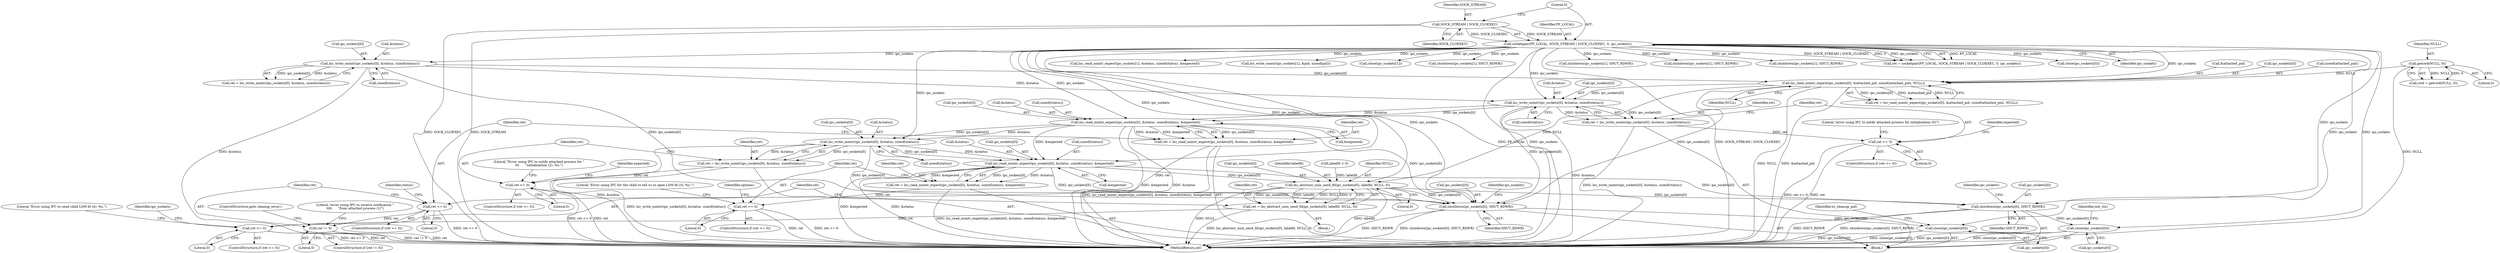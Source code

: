 digraph "0_lxc_81f466d05f2a89cb4f122ef7f593ff3f279b165c_1@API" {
"1000446" [label="(Call,lxc_write_nointr(ipc_sockets[0], &status, sizeof(status)))"];
"1000395" [label="(Call,lxc_read_nointr_expect(ipc_sockets[0], &attached_pid, sizeof(attached_pid), NULL))"];
"1000285" [label="(Call,socketpair(PF_LOCAL, SOCK_STREAM | SOCK_CLOEXEC, 0, ipc_sockets))"];
"1000287" [label="(Call,SOCK_STREAM | SOCK_CLOEXEC)"];
"1000377" [label="(Call,lxc_write_nointr(ipc_sockets[0], &status, sizeof(status)))"];
"1000248" [label="(Call,getcwd(NULL, 0))"];
"1000444" [label="(Call,ret = lxc_write_nointr(ipc_sockets[0], &status, sizeof(status)))"];
"1000455" [label="(Call,ret <= 0)"];
"1000467" [label="(Call,lxc_read_nointr_expect(ipc_sockets[0], &status, sizeof(status), &expected))"];
"1000465" [label="(Call,ret = lxc_read_nointr_expect(ipc_sockets[0], &status, sizeof(status), &expected))"];
"1000478" [label="(Call,ret <= 0)"];
"1000483" [label="(Call,ret != 0)"];
"1000494" [label="(Call,lxc_write_nointr(ipc_sockets[0], &status, sizeof(status)))"];
"1000492" [label="(Call,ret = lxc_write_nointr(ipc_sockets[0], &status, sizeof(status)))"];
"1000503" [label="(Call,ret <= 0)"];
"1000517" [label="(Call,lxc_read_nointr_expect(ipc_sockets[0], &status, sizeof(status), &expected))"];
"1000515" [label="(Call,ret = lxc_read_nointr_expect(ipc_sockets[0], &status, sizeof(status), &expected))"];
"1000528" [label="(Call,ret <= 0)"];
"1000579" [label="(Call,lxc_abstract_unix_send_fd(ipc_sockets[0], labelfd, NULL, 0))"];
"1000577" [label="(Call,ret = lxc_abstract_unix_send_fd(ipc_sockets[0], labelfd, NULL, 0))"];
"1000587" [label="(Call,ret <= 0)"];
"1000596" [label="(Call,shutdown(ipc_sockets[0], SHUT_RDWR))"];
"1000601" [label="(Call,close(ipc_sockets[0]))"];
"1000620" [label="(Call,shutdown(ipc_sockets[0], SHUT_RDWR))"];
"1000625" [label="(Call,close(ipc_sockets[0]))"];
"1000445" [label="(Identifier,ret)"];
"1000467" [label="(Call,lxc_read_nointr_expect(ipc_sockets[0], &status, sizeof(status), &expected))"];
"1000653" [label="(Call,lxc_read_nointr_expect(ipc_sockets[1], &status, sizeof(status), &expected))"];
"1000580" [label="(Call,ipc_sockets[0])"];
"1000583" [label="(Identifier,labelfd)"];
"1000383" [label="(Call,sizeof(status))"];
"1000505" [label="(Literal,0)"];
"1000485" [label="(Literal,0)"];
"1000378" [label="(Call,ipc_sockets[0])"];
"1000484" [label="(Identifier,ret)"];
"1000457" [label="(Literal,0)"];
"1000399" [label="(Call,&attached_pid)"];
"1000487" [label="(Literal,\"error using IPC to receive notification \"\n\t\t\t\t      \"from attached process (1)\")"];
"1000620" [label="(Call,shutdown(ipc_sockets[0], SHUT_RDWR))"];
"1000630" [label="(Identifier,to_cleanup_pid)"];
"1000287" [label="(Call,SOCK_STREAM | SOCK_CLOEXEC)"];
"1000626" [label="(Call,ipc_sockets[0])"];
"1000460" [label="(Literal,\"error using IPC to notify attached process for initialization (0)\")"];
"1000606" [label="(Identifier,init_ctx)"];
"1000579" [label="(Call,lxc_abstract_unix_send_fd(ipc_sockets[0], labelfd, NULL, 0))"];
"1000765" [label="(Call,lxc_write_nointr(ipc_sockets[1], &pid, sizeof(pid)))"];
"1000335" [label="(Call,close(ipc_sockets[1]))"];
"1000621" [label="(Call,ipc_sockets[0])"];
"1000523" [label="(Call,sizeof(status))"];
"1000393" [label="(Call,ret = lxc_read_nointr_expect(ipc_sockets[0], &attached_pid, sizeof(attached_pid), NULL))"];
"1000288" [label="(Identifier,SOCK_STREAM)"];
"1000395" [label="(Call,lxc_read_nointr_expect(ipc_sockets[0], &attached_pid, sizeof(attached_pid), NULL))"];
"1000517" [label="(Call,lxc_read_nointr_expect(ipc_sockets[0], &status, sizeof(status), &expected))"];
"1000670" [label="(Call,shutdown(ipc_sockets[1], SHUT_RDWR))"];
"1000456" [label="(Identifier,ret)"];
"1000285" [label="(Call,socketpair(PF_LOCAL, SOCK_STREAM | SOCK_CLOEXEC, 0, ipc_sockets))"];
"1000502" [label="(ControlStructure,if (ret <= 0))"];
"1000325" [label="(Block,)"];
"1000463" [label="(Identifier,expected)"];
"1000504" [label="(Identifier,ret)"];
"1000468" [label="(Call,ipc_sockets[0])"];
"1000465" [label="(Call,ret = lxc_read_nointr_expect(ipc_sockets[0], &status, sizeof(status), &expected))"];
"1000250" [label="(Literal,0)"];
"1000525" [label="(Call,&expected)"];
"1000403" [label="(Identifier,NULL)"];
"1000500" [label="(Call,sizeof(status))"];
"1000381" [label="(Call,&status)"];
"1000455" [label="(Call,ret <= 0)"];
"1000495" [label="(Call,ipc_sockets[0])"];
"1000588" [label="(Identifier,ret)"];
"1000396" [label="(Call,ipc_sockets[0])"];
"1000248" [label="(Call,getcwd(NULL, 0))"];
"1000466" [label="(Identifier,ret)"];
"1000452" [label="(Call,sizeof(status))"];
"1000450" [label="(Call,&status)"];
"1000601" [label="(Call,close(ipc_sockets[0]))"];
"1000541" [label="(Identifier,options)"];
"1000488" [label="(ControlStructure,goto cleanup_error;)"];
"1000600" [label="(Identifier,SHUT_RDWR)"];
"1000529" [label="(Identifier,ret)"];
"1000627" [label="(Identifier,ipc_sockets)"];
"1000475" [label="(Call,&expected)"];
"1000478" [label="(Call,ret <= 0)"];
"1000377" [label="(Call,lxc_write_nointr(ipc_sockets[0], &status, sizeof(status)))"];
"1000573" [label="(Call,labelfd < 0)"];
"1000596" [label="(Call,shutdown(ipc_sockets[0], SHUT_RDWR))"];
"1000454" [label="(ControlStructure,if (ret <= 0))"];
"1000589" [label="(Literal,0)"];
"1000446" [label="(Call,lxc_write_nointr(ipc_sockets[0], &status, sizeof(status)))"];
"1000444" [label="(Call,ret = lxc_write_nointr(ipc_sockets[0], &status, sizeof(status)))"];
"1000521" [label="(Call,&status)"];
"1000527" [label="(ControlStructure,if (ret <= 0))"];
"1000577" [label="(Call,ret = lxc_abstract_unix_send_fd(ipc_sockets[0], labelfd, NULL, 0))"];
"1000508" [label="(Literal,\"Error using IPC to notify attached process for \"\n\t\t\t      \"initialization (2): %s.\")"];
"1000791" [label="(MethodReturn,int)"];
"1000246" [label="(Call,cwd = getcwd(NULL, 0))"];
"1000479" [label="(Identifier,ret)"];
"1000513" [label="(Identifier,expected)"];
"1000483" [label="(Call,ret != 0)"];
"1000477" [label="(ControlStructure,if (ret <= 0))"];
"1000290" [label="(Literal,0)"];
"1000705" [label="(Call,shutdown(ipc_sockets[1], SHUT_RDWR))"];
"1000503" [label="(Call,ret <= 0)"];
"1000598" [label="(Identifier,ipc_sockets)"];
"1000586" [label="(ControlStructure,if (ret <= 0))"];
"1000471" [label="(Call,&status)"];
"1000603" [label="(Identifier,ipc_sockets)"];
"1000585" [label="(Literal,0)"];
"1000755" [label="(Call,shutdown(ipc_sockets[1], SHUT_RDWR))"];
"1000592" [label="(Literal,\"Error using IPC to send child LSM fd (4): %s.\")"];
"1000249" [label="(Identifier,NULL)"];
"1000493" [label="(Identifier,ret)"];
"1000401" [label="(Call,sizeof(attached_pid))"];
"1000289" [label="(Identifier,SOCK_CLOEXEC)"];
"1000781" [label="(Call,shutdown(ipc_sockets[1], SHUT_RDWR))"];
"1000528" [label="(Call,ret <= 0)"];
"1000492" [label="(Call,ret = lxc_write_nointr(ipc_sockets[0], &status, sizeof(status)))"];
"1000283" [label="(Call,ret = socketpair(PF_LOCAL, SOCK_STREAM | SOCK_CLOEXEC, 0, ipc_sockets))"];
"1000602" [label="(Call,ipc_sockets[0])"];
"1000375" [label="(Call,ret = lxc_write_nointr(ipc_sockets[0], &status, sizeof(status)))"];
"1000482" [label="(ControlStructure,if (ret != 0))"];
"1000480" [label="(Literal,0)"];
"1000584" [label="(Identifier,NULL)"];
"1000447" [label="(Call,ipc_sockets[0])"];
"1000640" [label="(Call,close(ipc_sockets[0]))"];
"1000578" [label="(Identifier,ret)"];
"1000533" [label="(Literal,\"Error using IPC for the child to tell us to open LSM fd (3): %s.\")"];
"1000490" [label="(Identifier,status)"];
"1000625" [label="(Call,close(ipc_sockets[0]))"];
"1000498" [label="(Call,&status)"];
"1000530" [label="(Literal,0)"];
"1000473" [label="(Call,sizeof(status))"];
"1000516" [label="(Identifier,ret)"];
"1000518" [label="(Call,ipc_sockets[0])"];
"1000553" [label="(Block,)"];
"1000597" [label="(Call,ipc_sockets[0])"];
"1000286" [label="(Identifier,PF_LOCAL)"];
"1000291" [label="(Identifier,ipc_sockets)"];
"1000515" [label="(Call,ret = lxc_read_nointr_expect(ipc_sockets[0], &status, sizeof(status), &expected))"];
"1000624" [label="(Identifier,SHUT_RDWR)"];
"1000494" [label="(Call,lxc_write_nointr(ipc_sockets[0], &status, sizeof(status)))"];
"1000587" [label="(Call,ret <= 0)"];
"1000446" -> "1000444"  [label="AST: "];
"1000446" -> "1000452"  [label="CFG: "];
"1000447" -> "1000446"  [label="AST: "];
"1000450" -> "1000446"  [label="AST: "];
"1000452" -> "1000446"  [label="AST: "];
"1000444" -> "1000446"  [label="CFG: "];
"1000446" -> "1000791"  [label="DDG: &status"];
"1000446" -> "1000444"  [label="DDG: ipc_sockets[0]"];
"1000446" -> "1000444"  [label="DDG: &status"];
"1000395" -> "1000446"  [label="DDG: ipc_sockets[0]"];
"1000285" -> "1000446"  [label="DDG: ipc_sockets"];
"1000377" -> "1000446"  [label="DDG: &status"];
"1000446" -> "1000467"  [label="DDG: ipc_sockets[0]"];
"1000446" -> "1000467"  [label="DDG: &status"];
"1000446" -> "1000620"  [label="DDG: ipc_sockets[0]"];
"1000395" -> "1000393"  [label="AST: "];
"1000395" -> "1000403"  [label="CFG: "];
"1000396" -> "1000395"  [label="AST: "];
"1000399" -> "1000395"  [label="AST: "];
"1000401" -> "1000395"  [label="AST: "];
"1000403" -> "1000395"  [label="AST: "];
"1000393" -> "1000395"  [label="CFG: "];
"1000395" -> "1000791"  [label="DDG: NULL"];
"1000395" -> "1000791"  [label="DDG: &attached_pid"];
"1000395" -> "1000393"  [label="DDG: ipc_sockets[0]"];
"1000395" -> "1000393"  [label="DDG: &attached_pid"];
"1000395" -> "1000393"  [label="DDG: NULL"];
"1000285" -> "1000395"  [label="DDG: ipc_sockets"];
"1000377" -> "1000395"  [label="DDG: ipc_sockets[0]"];
"1000248" -> "1000395"  [label="DDG: NULL"];
"1000395" -> "1000579"  [label="DDG: NULL"];
"1000395" -> "1000620"  [label="DDG: ipc_sockets[0]"];
"1000285" -> "1000283"  [label="AST: "];
"1000285" -> "1000291"  [label="CFG: "];
"1000286" -> "1000285"  [label="AST: "];
"1000287" -> "1000285"  [label="AST: "];
"1000290" -> "1000285"  [label="AST: "];
"1000291" -> "1000285"  [label="AST: "];
"1000283" -> "1000285"  [label="CFG: "];
"1000285" -> "1000791"  [label="DDG: PF_LOCAL"];
"1000285" -> "1000791"  [label="DDG: ipc_sockets"];
"1000285" -> "1000791"  [label="DDG: SOCK_STREAM | SOCK_CLOEXEC"];
"1000285" -> "1000283"  [label="DDG: PF_LOCAL"];
"1000285" -> "1000283"  [label="DDG: SOCK_STREAM | SOCK_CLOEXEC"];
"1000285" -> "1000283"  [label="DDG: 0"];
"1000285" -> "1000283"  [label="DDG: ipc_sockets"];
"1000287" -> "1000285"  [label="DDG: SOCK_STREAM"];
"1000287" -> "1000285"  [label="DDG: SOCK_CLOEXEC"];
"1000285" -> "1000335"  [label="DDG: ipc_sockets"];
"1000285" -> "1000377"  [label="DDG: ipc_sockets"];
"1000285" -> "1000467"  [label="DDG: ipc_sockets"];
"1000285" -> "1000494"  [label="DDG: ipc_sockets"];
"1000285" -> "1000517"  [label="DDG: ipc_sockets"];
"1000285" -> "1000579"  [label="DDG: ipc_sockets"];
"1000285" -> "1000596"  [label="DDG: ipc_sockets"];
"1000285" -> "1000601"  [label="DDG: ipc_sockets"];
"1000285" -> "1000620"  [label="DDG: ipc_sockets"];
"1000285" -> "1000625"  [label="DDG: ipc_sockets"];
"1000285" -> "1000640"  [label="DDG: ipc_sockets"];
"1000285" -> "1000653"  [label="DDG: ipc_sockets"];
"1000285" -> "1000670"  [label="DDG: ipc_sockets"];
"1000285" -> "1000705"  [label="DDG: ipc_sockets"];
"1000285" -> "1000755"  [label="DDG: ipc_sockets"];
"1000285" -> "1000765"  [label="DDG: ipc_sockets"];
"1000285" -> "1000781"  [label="DDG: ipc_sockets"];
"1000287" -> "1000289"  [label="CFG: "];
"1000288" -> "1000287"  [label="AST: "];
"1000289" -> "1000287"  [label="AST: "];
"1000290" -> "1000287"  [label="CFG: "];
"1000287" -> "1000791"  [label="DDG: SOCK_CLOEXEC"];
"1000287" -> "1000791"  [label="DDG: SOCK_STREAM"];
"1000377" -> "1000375"  [label="AST: "];
"1000377" -> "1000383"  [label="CFG: "];
"1000378" -> "1000377"  [label="AST: "];
"1000381" -> "1000377"  [label="AST: "];
"1000383" -> "1000377"  [label="AST: "];
"1000375" -> "1000377"  [label="CFG: "];
"1000377" -> "1000791"  [label="DDG: &status"];
"1000377" -> "1000375"  [label="DDG: ipc_sockets[0]"];
"1000377" -> "1000375"  [label="DDG: &status"];
"1000377" -> "1000620"  [label="DDG: ipc_sockets[0]"];
"1000248" -> "1000246"  [label="AST: "];
"1000248" -> "1000250"  [label="CFG: "];
"1000249" -> "1000248"  [label="AST: "];
"1000250" -> "1000248"  [label="AST: "];
"1000246" -> "1000248"  [label="CFG: "];
"1000248" -> "1000791"  [label="DDG: NULL"];
"1000248" -> "1000246"  [label="DDG: NULL"];
"1000248" -> "1000246"  [label="DDG: 0"];
"1000444" -> "1000325"  [label="AST: "];
"1000445" -> "1000444"  [label="AST: "];
"1000456" -> "1000444"  [label="CFG: "];
"1000444" -> "1000791"  [label="DDG: lxc_write_nointr(ipc_sockets[0], &status, sizeof(status))"];
"1000444" -> "1000455"  [label="DDG: ret"];
"1000455" -> "1000454"  [label="AST: "];
"1000455" -> "1000457"  [label="CFG: "];
"1000456" -> "1000455"  [label="AST: "];
"1000457" -> "1000455"  [label="AST: "];
"1000460" -> "1000455"  [label="CFG: "];
"1000463" -> "1000455"  [label="CFG: "];
"1000455" -> "1000791"  [label="DDG: ret <= 0"];
"1000455" -> "1000791"  [label="DDG: ret"];
"1000467" -> "1000465"  [label="AST: "];
"1000467" -> "1000475"  [label="CFG: "];
"1000468" -> "1000467"  [label="AST: "];
"1000471" -> "1000467"  [label="AST: "];
"1000473" -> "1000467"  [label="AST: "];
"1000475" -> "1000467"  [label="AST: "];
"1000465" -> "1000467"  [label="CFG: "];
"1000467" -> "1000791"  [label="DDG: &expected"];
"1000467" -> "1000791"  [label="DDG: &status"];
"1000467" -> "1000465"  [label="DDG: ipc_sockets[0]"];
"1000467" -> "1000465"  [label="DDG: &status"];
"1000467" -> "1000465"  [label="DDG: &expected"];
"1000467" -> "1000494"  [label="DDG: ipc_sockets[0]"];
"1000467" -> "1000494"  [label="DDG: &status"];
"1000467" -> "1000517"  [label="DDG: &expected"];
"1000467" -> "1000620"  [label="DDG: ipc_sockets[0]"];
"1000465" -> "1000325"  [label="AST: "];
"1000466" -> "1000465"  [label="AST: "];
"1000479" -> "1000465"  [label="CFG: "];
"1000465" -> "1000791"  [label="DDG: lxc_read_nointr_expect(ipc_sockets[0], &status, sizeof(status), &expected)"];
"1000465" -> "1000478"  [label="DDG: ret"];
"1000478" -> "1000477"  [label="AST: "];
"1000478" -> "1000480"  [label="CFG: "];
"1000479" -> "1000478"  [label="AST: "];
"1000480" -> "1000478"  [label="AST: "];
"1000484" -> "1000478"  [label="CFG: "];
"1000490" -> "1000478"  [label="CFG: "];
"1000478" -> "1000791"  [label="DDG: ret <= 0"];
"1000478" -> "1000483"  [label="DDG: ret"];
"1000483" -> "1000482"  [label="AST: "];
"1000483" -> "1000485"  [label="CFG: "];
"1000484" -> "1000483"  [label="AST: "];
"1000485" -> "1000483"  [label="AST: "];
"1000487" -> "1000483"  [label="CFG: "];
"1000488" -> "1000483"  [label="CFG: "];
"1000483" -> "1000791"  [label="DDG: ret != 0"];
"1000483" -> "1000791"  [label="DDG: ret"];
"1000494" -> "1000492"  [label="AST: "];
"1000494" -> "1000500"  [label="CFG: "];
"1000495" -> "1000494"  [label="AST: "];
"1000498" -> "1000494"  [label="AST: "];
"1000500" -> "1000494"  [label="AST: "];
"1000492" -> "1000494"  [label="CFG: "];
"1000494" -> "1000791"  [label="DDG: &status"];
"1000494" -> "1000492"  [label="DDG: ipc_sockets[0]"];
"1000494" -> "1000492"  [label="DDG: &status"];
"1000494" -> "1000517"  [label="DDG: ipc_sockets[0]"];
"1000494" -> "1000517"  [label="DDG: &status"];
"1000494" -> "1000620"  [label="DDG: ipc_sockets[0]"];
"1000492" -> "1000325"  [label="AST: "];
"1000493" -> "1000492"  [label="AST: "];
"1000504" -> "1000492"  [label="CFG: "];
"1000492" -> "1000791"  [label="DDG: lxc_write_nointr(ipc_sockets[0], &status, sizeof(status))"];
"1000492" -> "1000503"  [label="DDG: ret"];
"1000503" -> "1000502"  [label="AST: "];
"1000503" -> "1000505"  [label="CFG: "];
"1000504" -> "1000503"  [label="AST: "];
"1000505" -> "1000503"  [label="AST: "];
"1000508" -> "1000503"  [label="CFG: "];
"1000513" -> "1000503"  [label="CFG: "];
"1000503" -> "1000791"  [label="DDG: ret <= 0"];
"1000503" -> "1000791"  [label="DDG: ret"];
"1000517" -> "1000515"  [label="AST: "];
"1000517" -> "1000525"  [label="CFG: "];
"1000518" -> "1000517"  [label="AST: "];
"1000521" -> "1000517"  [label="AST: "];
"1000523" -> "1000517"  [label="AST: "];
"1000525" -> "1000517"  [label="AST: "];
"1000515" -> "1000517"  [label="CFG: "];
"1000517" -> "1000791"  [label="DDG: &expected"];
"1000517" -> "1000791"  [label="DDG: &status"];
"1000517" -> "1000515"  [label="DDG: ipc_sockets[0]"];
"1000517" -> "1000515"  [label="DDG: &status"];
"1000517" -> "1000515"  [label="DDG: &expected"];
"1000517" -> "1000579"  [label="DDG: ipc_sockets[0]"];
"1000517" -> "1000596"  [label="DDG: ipc_sockets[0]"];
"1000517" -> "1000620"  [label="DDG: ipc_sockets[0]"];
"1000515" -> "1000325"  [label="AST: "];
"1000516" -> "1000515"  [label="AST: "];
"1000529" -> "1000515"  [label="CFG: "];
"1000515" -> "1000791"  [label="DDG: lxc_read_nointr_expect(ipc_sockets[0], &status, sizeof(status), &expected)"];
"1000515" -> "1000528"  [label="DDG: ret"];
"1000528" -> "1000527"  [label="AST: "];
"1000528" -> "1000530"  [label="CFG: "];
"1000529" -> "1000528"  [label="AST: "];
"1000530" -> "1000528"  [label="AST: "];
"1000533" -> "1000528"  [label="CFG: "];
"1000541" -> "1000528"  [label="CFG: "];
"1000528" -> "1000791"  [label="DDG: ret <= 0"];
"1000528" -> "1000791"  [label="DDG: ret"];
"1000579" -> "1000577"  [label="AST: "];
"1000579" -> "1000585"  [label="CFG: "];
"1000580" -> "1000579"  [label="AST: "];
"1000583" -> "1000579"  [label="AST: "];
"1000584" -> "1000579"  [label="AST: "];
"1000585" -> "1000579"  [label="AST: "];
"1000577" -> "1000579"  [label="CFG: "];
"1000579" -> "1000791"  [label="DDG: labelfd"];
"1000579" -> "1000791"  [label="DDG: NULL"];
"1000579" -> "1000577"  [label="DDG: ipc_sockets[0]"];
"1000579" -> "1000577"  [label="DDG: labelfd"];
"1000579" -> "1000577"  [label="DDG: NULL"];
"1000579" -> "1000577"  [label="DDG: 0"];
"1000573" -> "1000579"  [label="DDG: labelfd"];
"1000579" -> "1000596"  [label="DDG: ipc_sockets[0]"];
"1000579" -> "1000620"  [label="DDG: ipc_sockets[0]"];
"1000577" -> "1000553"  [label="AST: "];
"1000578" -> "1000577"  [label="AST: "];
"1000588" -> "1000577"  [label="CFG: "];
"1000577" -> "1000791"  [label="DDG: lxc_abstract_unix_send_fd(ipc_sockets[0], labelfd, NULL, 0)"];
"1000577" -> "1000587"  [label="DDG: ret"];
"1000587" -> "1000586"  [label="AST: "];
"1000587" -> "1000589"  [label="CFG: "];
"1000588" -> "1000587"  [label="AST: "];
"1000589" -> "1000587"  [label="AST: "];
"1000592" -> "1000587"  [label="CFG: "];
"1000598" -> "1000587"  [label="CFG: "];
"1000587" -> "1000791"  [label="DDG: ret"];
"1000587" -> "1000791"  [label="DDG: ret <= 0"];
"1000596" -> "1000325"  [label="AST: "];
"1000596" -> "1000600"  [label="CFG: "];
"1000597" -> "1000596"  [label="AST: "];
"1000600" -> "1000596"  [label="AST: "];
"1000603" -> "1000596"  [label="CFG: "];
"1000596" -> "1000791"  [label="DDG: SHUT_RDWR"];
"1000596" -> "1000791"  [label="DDG: shutdown(ipc_sockets[0], SHUT_RDWR)"];
"1000596" -> "1000601"  [label="DDG: ipc_sockets[0]"];
"1000601" -> "1000325"  [label="AST: "];
"1000601" -> "1000602"  [label="CFG: "];
"1000602" -> "1000601"  [label="AST: "];
"1000606" -> "1000601"  [label="CFG: "];
"1000601" -> "1000791"  [label="DDG: ipc_sockets[0]"];
"1000601" -> "1000791"  [label="DDG: close(ipc_sockets[0])"];
"1000620" -> "1000325"  [label="AST: "];
"1000620" -> "1000624"  [label="CFG: "];
"1000621" -> "1000620"  [label="AST: "];
"1000624" -> "1000620"  [label="AST: "];
"1000627" -> "1000620"  [label="CFG: "];
"1000620" -> "1000791"  [label="DDG: SHUT_RDWR"];
"1000620" -> "1000791"  [label="DDG: shutdown(ipc_sockets[0], SHUT_RDWR)"];
"1000620" -> "1000625"  [label="DDG: ipc_sockets[0]"];
"1000625" -> "1000325"  [label="AST: "];
"1000625" -> "1000626"  [label="CFG: "];
"1000626" -> "1000625"  [label="AST: "];
"1000630" -> "1000625"  [label="CFG: "];
"1000625" -> "1000791"  [label="DDG: ipc_sockets[0]"];
"1000625" -> "1000791"  [label="DDG: close(ipc_sockets[0])"];
}

